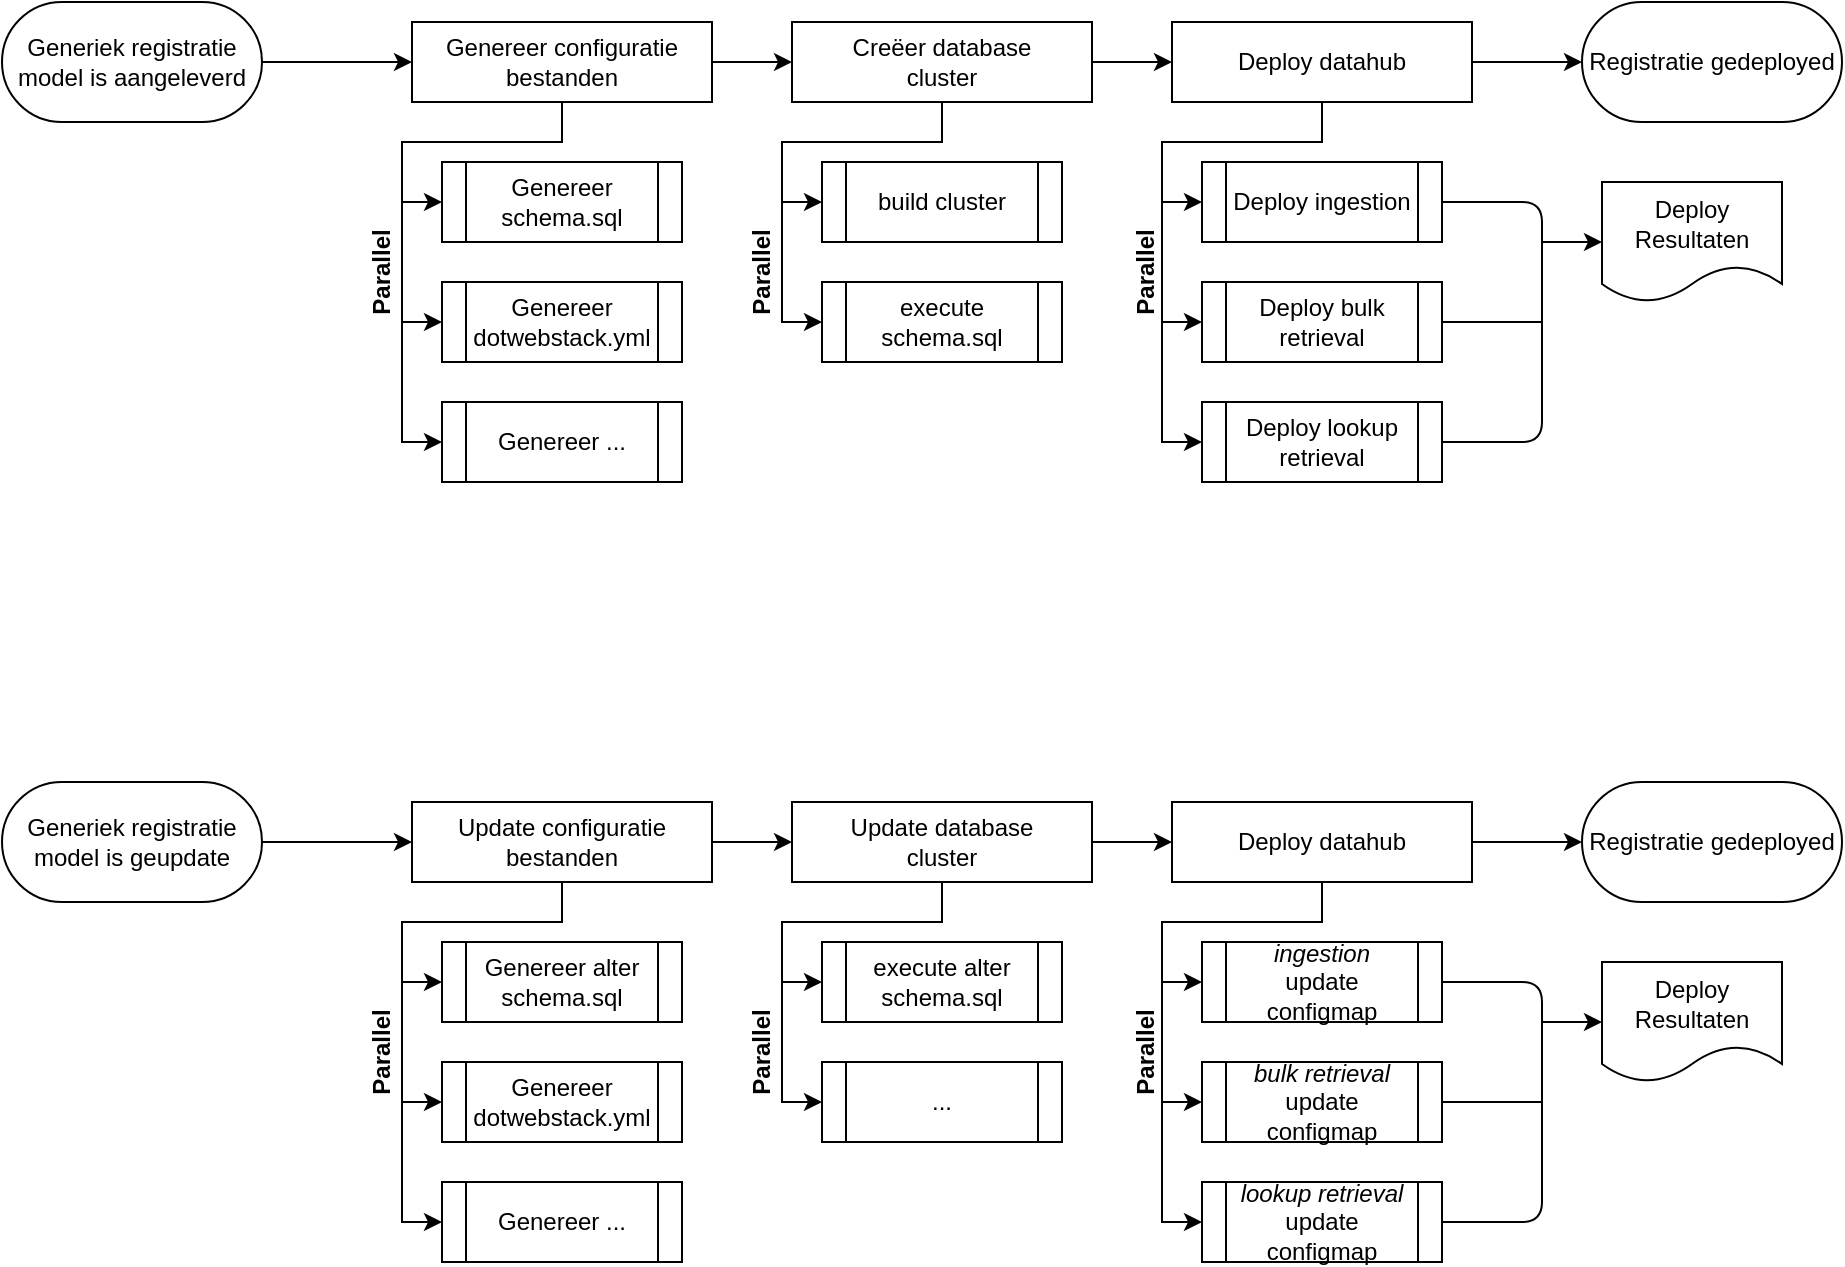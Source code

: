 <mxfile version="14.6.5" type="github">
  <diagram id="kgpKYQtTHZ0yAKxKKP6v" name="Page-1">
    <mxGraphModel dx="1038" dy="491" grid="1" gridSize="10" guides="1" tooltips="1" connect="1" arrows="1" fold="1" page="1" pageScale="1" pageWidth="1169" pageHeight="827" math="0" shadow="0">
      <root>
        <mxCell id="0" />
        <mxCell id="1" parent="0" />
        <mxCell id="wzjEfONjaSVztIFdyo96-33" style="edgeStyle=elbowEdgeStyle;rounded=0;orthogonalLoop=1;jettySize=auto;html=1;exitX=1;exitY=0.5;exitDx=0;exitDy=0;entryX=0;entryY=0.5;entryDx=0;entryDy=0;" parent="1" source="wzjEfONjaSVztIFdyo96-2" target="wzjEfONjaSVztIFdyo96-3" edge="1">
          <mxGeometry relative="1" as="geometry" />
        </mxCell>
        <mxCell id="wzjEfONjaSVztIFdyo96-2" value="Generiek registratie model is aangeleverd" style="rounded=1;whiteSpace=wrap;html=1;arcSize=50;" parent="1" vertex="1">
          <mxGeometry x="40" y="120" width="130" height="60" as="geometry" />
        </mxCell>
        <mxCell id="wzjEfONjaSVztIFdyo96-8" style="edgeStyle=orthogonalEdgeStyle;rounded=0;orthogonalLoop=1;jettySize=auto;html=1;entryX=0;entryY=0.5;entryDx=0;entryDy=0;" parent="1" source="wzjEfONjaSVztIFdyo96-3" target="wzjEfONjaSVztIFdyo96-5" edge="1">
          <mxGeometry relative="1" as="geometry" />
        </mxCell>
        <mxCell id="wzjEfONjaSVztIFdyo96-35" style="edgeStyle=elbowEdgeStyle;rounded=0;orthogonalLoop=1;jettySize=auto;html=1;exitX=1;exitY=0.5;exitDx=0;exitDy=0;entryX=0;entryY=0.5;entryDx=0;entryDy=0;" parent="1" source="wzjEfONjaSVztIFdyo96-3" target="wzjEfONjaSVztIFdyo96-19" edge="1">
          <mxGeometry relative="1" as="geometry" />
        </mxCell>
        <mxCell id="wzjEfONjaSVztIFdyo96-3" value="Genereer configuratie bestanden" style="rounded=0;whiteSpace=wrap;html=1;" parent="1" vertex="1">
          <mxGeometry x="245" y="130" width="150" height="40" as="geometry" />
        </mxCell>
        <mxCell id="wzjEfONjaSVztIFdyo96-5" value="Genereer schema.sql" style="shape=process;whiteSpace=wrap;html=1;backgroundOutline=1;" parent="1" vertex="1">
          <mxGeometry x="260" y="200" width="120" height="40" as="geometry" />
        </mxCell>
        <mxCell id="wzjEfONjaSVztIFdyo96-6" value="Genereer dotwebstack.yml" style="shape=process;whiteSpace=wrap;html=1;backgroundOutline=1;" parent="1" vertex="1">
          <mxGeometry x="260" y="260" width="120" height="40" as="geometry" />
        </mxCell>
        <mxCell id="wzjEfONjaSVztIFdyo96-14" value="" style="edgeStyle=orthogonalEdgeStyle;rounded=0;orthogonalLoop=1;jettySize=auto;html=1;" parent="1" target="wzjEfONjaSVztIFdyo96-6" edge="1">
          <mxGeometry width="50" height="50" relative="1" as="geometry">
            <mxPoint x="240" y="220" as="sourcePoint" />
            <mxPoint x="200" y="390" as="targetPoint" />
            <Array as="points">
              <mxPoint x="240" y="280" />
            </Array>
          </mxGeometry>
        </mxCell>
        <mxCell id="wzjEfONjaSVztIFdyo96-16" value="" style="edgeStyle=orthogonalEdgeStyle;rounded=0;orthogonalLoop=1;jettySize=auto;html=1;" parent="1" edge="1">
          <mxGeometry width="50" height="50" relative="1" as="geometry">
            <mxPoint x="240" y="280" as="sourcePoint" />
            <mxPoint x="260" y="340" as="targetPoint" />
            <Array as="points">
              <mxPoint x="240" y="340" />
            </Array>
          </mxGeometry>
        </mxCell>
        <mxCell id="wzjEfONjaSVztIFdyo96-17" value="Genereer ..." style="shape=process;whiteSpace=wrap;html=1;backgroundOutline=1;" parent="1" vertex="1">
          <mxGeometry x="260" y="320" width="120" height="40" as="geometry" />
        </mxCell>
        <mxCell id="wzjEfONjaSVztIFdyo96-18" style="edgeStyle=orthogonalEdgeStyle;rounded=0;orthogonalLoop=1;jettySize=auto;html=1;entryX=0;entryY=0.5;entryDx=0;entryDy=0;" parent="1" source="wzjEfONjaSVztIFdyo96-19" target="wzjEfONjaSVztIFdyo96-20" edge="1">
          <mxGeometry relative="1" as="geometry" />
        </mxCell>
        <mxCell id="wzjEfONjaSVztIFdyo96-37" style="edgeStyle=elbowEdgeStyle;rounded=0;orthogonalLoop=1;jettySize=auto;html=1;exitX=1;exitY=0.5;exitDx=0;exitDy=0;entryX=0;entryY=0.5;entryDx=0;entryDy=0;" parent="1" source="wzjEfONjaSVztIFdyo96-19" target="wzjEfONjaSVztIFdyo96-26" edge="1">
          <mxGeometry relative="1" as="geometry" />
        </mxCell>
        <mxCell id="wzjEfONjaSVztIFdyo96-19" value="Creëer database&lt;br&gt;cluster" style="rounded=0;whiteSpace=wrap;html=1;" parent="1" vertex="1">
          <mxGeometry x="435" y="130" width="150" height="40" as="geometry" />
        </mxCell>
        <mxCell id="wzjEfONjaSVztIFdyo96-20" value="build cluster" style="shape=process;whiteSpace=wrap;html=1;backgroundOutline=1;" parent="1" vertex="1">
          <mxGeometry x="450" y="200" width="120" height="40" as="geometry" />
        </mxCell>
        <mxCell id="wzjEfONjaSVztIFdyo96-21" value="&lt;span&gt;execute schema.sql&lt;/span&gt;" style="shape=process;whiteSpace=wrap;html=1;backgroundOutline=1;" parent="1" vertex="1">
          <mxGeometry x="450" y="260" width="120" height="40" as="geometry" />
        </mxCell>
        <mxCell id="wzjEfONjaSVztIFdyo96-22" value="" style="edgeStyle=orthogonalEdgeStyle;rounded=0;orthogonalLoop=1;jettySize=auto;html=1;" parent="1" target="wzjEfONjaSVztIFdyo96-21" edge="1">
          <mxGeometry width="50" height="50" relative="1" as="geometry">
            <mxPoint x="430" y="220" as="sourcePoint" />
            <mxPoint x="390" y="390" as="targetPoint" />
            <Array as="points">
              <mxPoint x="430" y="280" />
            </Array>
          </mxGeometry>
        </mxCell>
        <mxCell id="wzjEfONjaSVztIFdyo96-25" style="edgeStyle=orthogonalEdgeStyle;rounded=0;orthogonalLoop=1;jettySize=auto;html=1;entryX=0;entryY=0.5;entryDx=0;entryDy=0;" parent="1" source="wzjEfONjaSVztIFdyo96-26" target="wzjEfONjaSVztIFdyo96-27" edge="1">
          <mxGeometry relative="1" as="geometry" />
        </mxCell>
        <mxCell id="wzjEfONjaSVztIFdyo96-26" value="Deploy datahub" style="rounded=0;whiteSpace=wrap;html=1;" parent="1" vertex="1">
          <mxGeometry x="625" y="130" width="150" height="40" as="geometry" />
        </mxCell>
        <mxCell id="wzjEfONjaSVztIFdyo96-27" value="Deploy ingestion" style="shape=process;whiteSpace=wrap;html=1;backgroundOutline=1;" parent="1" vertex="1">
          <mxGeometry x="640" y="200" width="120" height="40" as="geometry" />
        </mxCell>
        <mxCell id="wzjEfONjaSVztIFdyo96-28" value="Deploy bulk retrieval" style="shape=process;whiteSpace=wrap;html=1;backgroundOutline=1;" parent="1" vertex="1">
          <mxGeometry x="640" y="260" width="120" height="40" as="geometry" />
        </mxCell>
        <mxCell id="wzjEfONjaSVztIFdyo96-29" value="" style="edgeStyle=orthogonalEdgeStyle;rounded=0;orthogonalLoop=1;jettySize=auto;html=1;" parent="1" target="wzjEfONjaSVztIFdyo96-28" edge="1">
          <mxGeometry width="50" height="50" relative="1" as="geometry">
            <mxPoint x="620" y="220" as="sourcePoint" />
            <mxPoint x="580" y="390" as="targetPoint" />
            <Array as="points">
              <mxPoint x="620" y="280" />
            </Array>
          </mxGeometry>
        </mxCell>
        <mxCell id="wzjEfONjaSVztIFdyo96-30" value="" style="edgeStyle=orthogonalEdgeStyle;rounded=0;orthogonalLoop=1;jettySize=auto;html=1;" parent="1" edge="1">
          <mxGeometry width="50" height="50" relative="1" as="geometry">
            <mxPoint x="620" y="280" as="sourcePoint" />
            <mxPoint x="640" y="340" as="targetPoint" />
            <Array as="points">
              <mxPoint x="620" y="340" />
            </Array>
          </mxGeometry>
        </mxCell>
        <mxCell id="wzjEfONjaSVztIFdyo96-31" value="Deploy lookup retrieval" style="shape=process;whiteSpace=wrap;html=1;backgroundOutline=1;" parent="1" vertex="1">
          <mxGeometry x="640" y="320" width="120" height="40" as="geometry" />
        </mxCell>
        <mxCell id="wzjEfONjaSVztIFdyo96-43" value="" style="endArrow=none;html=1;entryX=1;entryY=0.5;entryDx=0;entryDy=0;exitX=1;exitY=0.5;exitDx=0;exitDy=0;edgeStyle=orthogonalEdgeStyle;" parent="1" source="wzjEfONjaSVztIFdyo96-31" target="wzjEfONjaSVztIFdyo96-27" edge="1">
          <mxGeometry width="50" height="50" relative="1" as="geometry">
            <mxPoint x="490" y="480" as="sourcePoint" />
            <mxPoint x="800" y="390" as="targetPoint" />
            <Array as="points">
              <mxPoint x="810" y="340" />
              <mxPoint x="810" y="220" />
            </Array>
          </mxGeometry>
        </mxCell>
        <mxCell id="wzjEfONjaSVztIFdyo96-46" value="" style="endArrow=none;html=1;exitX=1;exitY=0.5;exitDx=0;exitDy=0;" parent="1" source="wzjEfONjaSVztIFdyo96-28" edge="1">
          <mxGeometry width="50" height="50" relative="1" as="geometry">
            <mxPoint x="420" y="470" as="sourcePoint" />
            <mxPoint x="810" y="280" as="targetPoint" />
          </mxGeometry>
        </mxCell>
        <mxCell id="wzjEfONjaSVztIFdyo96-47" value="" style="endArrow=classic;html=1;entryX=0;entryY=0.5;entryDx=0;entryDy=0;" parent="1" target="wzjEfONjaSVztIFdyo96-48" edge="1">
          <mxGeometry width="50" height="50" relative="1" as="geometry">
            <mxPoint x="810" y="240" as="sourcePoint" />
            <mxPoint x="880" y="240" as="targetPoint" />
          </mxGeometry>
        </mxCell>
        <mxCell id="wzjEfONjaSVztIFdyo96-48" value="Deploy Resultaten" style="shape=document;whiteSpace=wrap;html=1;boundedLbl=1;" parent="1" vertex="1">
          <mxGeometry x="840" y="210" width="90" height="60" as="geometry" />
        </mxCell>
        <mxCell id="wzjEfONjaSVztIFdyo96-49" value="Parallel" style="text;html=1;strokeColor=none;fillColor=none;align=center;verticalAlign=middle;whiteSpace=wrap;rounded=0;fontStyle=1;horizontal=0;" parent="1" vertex="1">
          <mxGeometry x="215" y="220" width="30" height="70" as="geometry" />
        </mxCell>
        <mxCell id="wzjEfONjaSVztIFdyo96-50" value="Parallel" style="text;html=1;strokeColor=none;fillColor=none;align=center;verticalAlign=middle;whiteSpace=wrap;rounded=0;fontStyle=1;horizontal=0;" parent="1" vertex="1">
          <mxGeometry x="405" y="220" width="30" height="70" as="geometry" />
        </mxCell>
        <mxCell id="wzjEfONjaSVztIFdyo96-51" value="Parallel" style="text;html=1;strokeColor=none;fillColor=none;align=center;verticalAlign=middle;whiteSpace=wrap;rounded=0;fontStyle=1;horizontal=0;" parent="1" vertex="1">
          <mxGeometry x="597" y="220" width="30" height="70" as="geometry" />
        </mxCell>
        <mxCell id="wzjEfONjaSVztIFdyo96-52" value="Registratie gedeployed" style="rounded=1;whiteSpace=wrap;html=1;arcSize=50;" parent="1" vertex="1">
          <mxGeometry x="830" y="120" width="130" height="60" as="geometry" />
        </mxCell>
        <mxCell id="wzjEfONjaSVztIFdyo96-53" style="edgeStyle=elbowEdgeStyle;rounded=0;orthogonalLoop=1;jettySize=auto;html=1;exitX=1;exitY=0.5;exitDx=0;exitDy=0;entryX=0;entryY=0.5;entryDx=0;entryDy=0;" parent="1" source="wzjEfONjaSVztIFdyo96-26" target="wzjEfONjaSVztIFdyo96-52" edge="1">
          <mxGeometry relative="1" as="geometry">
            <mxPoint x="790" y="160" as="sourcePoint" />
            <mxPoint x="830" y="160" as="targetPoint" />
          </mxGeometry>
        </mxCell>
        <mxCell id="pLYKptQCvOjpQbOhUAxm-1" style="edgeStyle=elbowEdgeStyle;rounded=0;orthogonalLoop=1;jettySize=auto;html=1;exitX=1;exitY=0.5;exitDx=0;exitDy=0;entryX=0;entryY=0.5;entryDx=0;entryDy=0;" edge="1" parent="1" source="pLYKptQCvOjpQbOhUAxm-2" target="pLYKptQCvOjpQbOhUAxm-5">
          <mxGeometry relative="1" as="geometry" />
        </mxCell>
        <mxCell id="pLYKptQCvOjpQbOhUAxm-2" value="Generiek registratie model is geupdate" style="rounded=1;whiteSpace=wrap;html=1;arcSize=50;" vertex="1" parent="1">
          <mxGeometry x="40" y="510" width="130" height="60" as="geometry" />
        </mxCell>
        <mxCell id="pLYKptQCvOjpQbOhUAxm-3" style="edgeStyle=orthogonalEdgeStyle;rounded=0;orthogonalLoop=1;jettySize=auto;html=1;entryX=0;entryY=0.5;entryDx=0;entryDy=0;" edge="1" parent="1" source="pLYKptQCvOjpQbOhUAxm-5" target="pLYKptQCvOjpQbOhUAxm-6">
          <mxGeometry relative="1" as="geometry" />
        </mxCell>
        <mxCell id="pLYKptQCvOjpQbOhUAxm-4" style="edgeStyle=elbowEdgeStyle;rounded=0;orthogonalLoop=1;jettySize=auto;html=1;exitX=1;exitY=0.5;exitDx=0;exitDy=0;entryX=0;entryY=0.5;entryDx=0;entryDy=0;" edge="1" parent="1" source="pLYKptQCvOjpQbOhUAxm-5" target="pLYKptQCvOjpQbOhUAxm-13">
          <mxGeometry relative="1" as="geometry" />
        </mxCell>
        <mxCell id="pLYKptQCvOjpQbOhUAxm-5" value="Update configuratie bestanden" style="rounded=0;whiteSpace=wrap;html=1;" vertex="1" parent="1">
          <mxGeometry x="245" y="520" width="150" height="40" as="geometry" />
        </mxCell>
        <mxCell id="pLYKptQCvOjpQbOhUAxm-6" value="Genereer alter schema.sql" style="shape=process;whiteSpace=wrap;html=1;backgroundOutline=1;" vertex="1" parent="1">
          <mxGeometry x="260" y="590" width="120" height="40" as="geometry" />
        </mxCell>
        <mxCell id="pLYKptQCvOjpQbOhUAxm-7" value="Genereer dotwebstack.yml" style="shape=process;whiteSpace=wrap;html=1;backgroundOutline=1;" vertex="1" parent="1">
          <mxGeometry x="260" y="650" width="120" height="40" as="geometry" />
        </mxCell>
        <mxCell id="pLYKptQCvOjpQbOhUAxm-8" value="" style="edgeStyle=orthogonalEdgeStyle;rounded=0;orthogonalLoop=1;jettySize=auto;html=1;" edge="1" parent="1" target="pLYKptQCvOjpQbOhUAxm-7">
          <mxGeometry width="50" height="50" relative="1" as="geometry">
            <mxPoint x="240" y="610" as="sourcePoint" />
            <mxPoint x="200" y="780" as="targetPoint" />
            <Array as="points">
              <mxPoint x="240" y="670" />
            </Array>
          </mxGeometry>
        </mxCell>
        <mxCell id="pLYKptQCvOjpQbOhUAxm-9" value="" style="edgeStyle=orthogonalEdgeStyle;rounded=0;orthogonalLoop=1;jettySize=auto;html=1;" edge="1" parent="1">
          <mxGeometry width="50" height="50" relative="1" as="geometry">
            <mxPoint x="240" y="670" as="sourcePoint" />
            <mxPoint x="260" y="730" as="targetPoint" />
            <Array as="points">
              <mxPoint x="240" y="730" />
            </Array>
          </mxGeometry>
        </mxCell>
        <mxCell id="pLYKptQCvOjpQbOhUAxm-10" value="Genereer ..." style="shape=process;whiteSpace=wrap;html=1;backgroundOutline=1;" vertex="1" parent="1">
          <mxGeometry x="260" y="710" width="120" height="40" as="geometry" />
        </mxCell>
        <mxCell id="pLYKptQCvOjpQbOhUAxm-11" style="edgeStyle=orthogonalEdgeStyle;rounded=0;orthogonalLoop=1;jettySize=auto;html=1;entryX=0;entryY=0.5;entryDx=0;entryDy=0;" edge="1" parent="1" source="pLYKptQCvOjpQbOhUAxm-13" target="pLYKptQCvOjpQbOhUAxm-14">
          <mxGeometry relative="1" as="geometry" />
        </mxCell>
        <mxCell id="pLYKptQCvOjpQbOhUAxm-12" style="edgeStyle=elbowEdgeStyle;rounded=0;orthogonalLoop=1;jettySize=auto;html=1;exitX=1;exitY=0.5;exitDx=0;exitDy=0;entryX=0;entryY=0.5;entryDx=0;entryDy=0;" edge="1" parent="1" source="pLYKptQCvOjpQbOhUAxm-13" target="pLYKptQCvOjpQbOhUAxm-18">
          <mxGeometry relative="1" as="geometry" />
        </mxCell>
        <mxCell id="pLYKptQCvOjpQbOhUAxm-13" value="Update database&lt;br&gt;cluster" style="rounded=0;whiteSpace=wrap;html=1;" vertex="1" parent="1">
          <mxGeometry x="435" y="520" width="150" height="40" as="geometry" />
        </mxCell>
        <mxCell id="pLYKptQCvOjpQbOhUAxm-14" value="execute alter schema.sql" style="shape=process;whiteSpace=wrap;html=1;backgroundOutline=1;" vertex="1" parent="1">
          <mxGeometry x="450" y="590" width="120" height="40" as="geometry" />
        </mxCell>
        <mxCell id="pLYKptQCvOjpQbOhUAxm-15" value="..." style="shape=process;whiteSpace=wrap;html=1;backgroundOutline=1;" vertex="1" parent="1">
          <mxGeometry x="450" y="650" width="120" height="40" as="geometry" />
        </mxCell>
        <mxCell id="pLYKptQCvOjpQbOhUAxm-16" value="" style="edgeStyle=orthogonalEdgeStyle;rounded=0;orthogonalLoop=1;jettySize=auto;html=1;" edge="1" parent="1" target="pLYKptQCvOjpQbOhUAxm-15">
          <mxGeometry width="50" height="50" relative="1" as="geometry">
            <mxPoint x="430" y="610" as="sourcePoint" />
            <mxPoint x="390" y="780" as="targetPoint" />
            <Array as="points">
              <mxPoint x="430" y="670" />
            </Array>
          </mxGeometry>
        </mxCell>
        <mxCell id="pLYKptQCvOjpQbOhUAxm-17" style="edgeStyle=orthogonalEdgeStyle;rounded=0;orthogonalLoop=1;jettySize=auto;html=1;entryX=0;entryY=0.5;entryDx=0;entryDy=0;" edge="1" parent="1" source="pLYKptQCvOjpQbOhUAxm-18" target="pLYKptQCvOjpQbOhUAxm-19">
          <mxGeometry relative="1" as="geometry" />
        </mxCell>
        <mxCell id="pLYKptQCvOjpQbOhUAxm-18" value="Deploy datahub" style="rounded=0;whiteSpace=wrap;html=1;" vertex="1" parent="1">
          <mxGeometry x="625" y="520" width="150" height="40" as="geometry" />
        </mxCell>
        <mxCell id="pLYKptQCvOjpQbOhUAxm-19" value="&lt;i&gt;ingestion&lt;/i&gt;&lt;br&gt;update configmap" style="shape=process;whiteSpace=wrap;html=1;backgroundOutline=1;" vertex="1" parent="1">
          <mxGeometry x="640" y="590" width="120" height="40" as="geometry" />
        </mxCell>
        <mxCell id="pLYKptQCvOjpQbOhUAxm-20" value="&lt;i&gt;bulk retrieval&lt;/i&gt;&lt;br&gt;update configmap" style="shape=process;whiteSpace=wrap;html=1;backgroundOutline=1;" vertex="1" parent="1">
          <mxGeometry x="640" y="650" width="120" height="40" as="geometry" />
        </mxCell>
        <mxCell id="pLYKptQCvOjpQbOhUAxm-21" value="" style="edgeStyle=orthogonalEdgeStyle;rounded=0;orthogonalLoop=1;jettySize=auto;html=1;" edge="1" parent="1" target="pLYKptQCvOjpQbOhUAxm-20">
          <mxGeometry width="50" height="50" relative="1" as="geometry">
            <mxPoint x="620" y="610" as="sourcePoint" />
            <mxPoint x="580" y="780" as="targetPoint" />
            <Array as="points">
              <mxPoint x="620" y="670" />
            </Array>
          </mxGeometry>
        </mxCell>
        <mxCell id="pLYKptQCvOjpQbOhUAxm-22" value="" style="edgeStyle=orthogonalEdgeStyle;rounded=0;orthogonalLoop=1;jettySize=auto;html=1;" edge="1" parent="1">
          <mxGeometry width="50" height="50" relative="1" as="geometry">
            <mxPoint x="620" y="670" as="sourcePoint" />
            <mxPoint x="640" y="730" as="targetPoint" />
            <Array as="points">
              <mxPoint x="620" y="730" />
            </Array>
          </mxGeometry>
        </mxCell>
        <mxCell id="pLYKptQCvOjpQbOhUAxm-23" value="&lt;i&gt;lookup retrieval&lt;/i&gt;&lt;br&gt;update configmap" style="shape=process;whiteSpace=wrap;html=1;backgroundOutline=1;" vertex="1" parent="1">
          <mxGeometry x="640" y="710" width="120" height="40" as="geometry" />
        </mxCell>
        <mxCell id="pLYKptQCvOjpQbOhUAxm-24" value="" style="endArrow=none;html=1;entryX=1;entryY=0.5;entryDx=0;entryDy=0;exitX=1;exitY=0.5;exitDx=0;exitDy=0;edgeStyle=orthogonalEdgeStyle;" edge="1" parent="1" source="pLYKptQCvOjpQbOhUAxm-23" target="pLYKptQCvOjpQbOhUAxm-19">
          <mxGeometry width="50" height="50" relative="1" as="geometry">
            <mxPoint x="490" y="870" as="sourcePoint" />
            <mxPoint x="800" y="780" as="targetPoint" />
            <Array as="points">
              <mxPoint x="810" y="730" />
              <mxPoint x="810" y="610" />
            </Array>
          </mxGeometry>
        </mxCell>
        <mxCell id="pLYKptQCvOjpQbOhUAxm-25" value="" style="endArrow=none;html=1;exitX=1;exitY=0.5;exitDx=0;exitDy=0;" edge="1" parent="1" source="pLYKptQCvOjpQbOhUAxm-20">
          <mxGeometry width="50" height="50" relative="1" as="geometry">
            <mxPoint x="420" y="860" as="sourcePoint" />
            <mxPoint x="810" y="670" as="targetPoint" />
          </mxGeometry>
        </mxCell>
        <mxCell id="pLYKptQCvOjpQbOhUAxm-26" value="" style="endArrow=classic;html=1;entryX=0;entryY=0.5;entryDx=0;entryDy=0;" edge="1" parent="1" target="pLYKptQCvOjpQbOhUAxm-27">
          <mxGeometry width="50" height="50" relative="1" as="geometry">
            <mxPoint x="810" y="630" as="sourcePoint" />
            <mxPoint x="880" y="630" as="targetPoint" />
          </mxGeometry>
        </mxCell>
        <mxCell id="pLYKptQCvOjpQbOhUAxm-27" value="Deploy Resultaten" style="shape=document;whiteSpace=wrap;html=1;boundedLbl=1;" vertex="1" parent="1">
          <mxGeometry x="840" y="600" width="90" height="60" as="geometry" />
        </mxCell>
        <mxCell id="pLYKptQCvOjpQbOhUAxm-28" value="Parallel" style="text;html=1;strokeColor=none;fillColor=none;align=center;verticalAlign=middle;whiteSpace=wrap;rounded=0;fontStyle=1;horizontal=0;" vertex="1" parent="1">
          <mxGeometry x="215" y="610" width="30" height="70" as="geometry" />
        </mxCell>
        <mxCell id="pLYKptQCvOjpQbOhUAxm-29" value="Parallel" style="text;html=1;strokeColor=none;fillColor=none;align=center;verticalAlign=middle;whiteSpace=wrap;rounded=0;fontStyle=1;horizontal=0;" vertex="1" parent="1">
          <mxGeometry x="405" y="610" width="30" height="70" as="geometry" />
        </mxCell>
        <mxCell id="pLYKptQCvOjpQbOhUAxm-30" value="Parallel" style="text;html=1;strokeColor=none;fillColor=none;align=center;verticalAlign=middle;whiteSpace=wrap;rounded=0;fontStyle=1;horizontal=0;" vertex="1" parent="1">
          <mxGeometry x="597" y="610" width="30" height="70" as="geometry" />
        </mxCell>
        <mxCell id="pLYKptQCvOjpQbOhUAxm-31" value="Registratie gedeployed" style="rounded=1;whiteSpace=wrap;html=1;arcSize=50;" vertex="1" parent="1">
          <mxGeometry x="830" y="510" width="130" height="60" as="geometry" />
        </mxCell>
        <mxCell id="pLYKptQCvOjpQbOhUAxm-32" style="edgeStyle=elbowEdgeStyle;rounded=0;orthogonalLoop=1;jettySize=auto;html=1;exitX=1;exitY=0.5;exitDx=0;exitDy=0;entryX=0;entryY=0.5;entryDx=0;entryDy=0;" edge="1" parent="1" source="pLYKptQCvOjpQbOhUAxm-18" target="pLYKptQCvOjpQbOhUAxm-31">
          <mxGeometry relative="1" as="geometry">
            <mxPoint x="790" y="550" as="sourcePoint" />
            <mxPoint x="830" y="550" as="targetPoint" />
          </mxGeometry>
        </mxCell>
      </root>
    </mxGraphModel>
  </diagram>
</mxfile>
